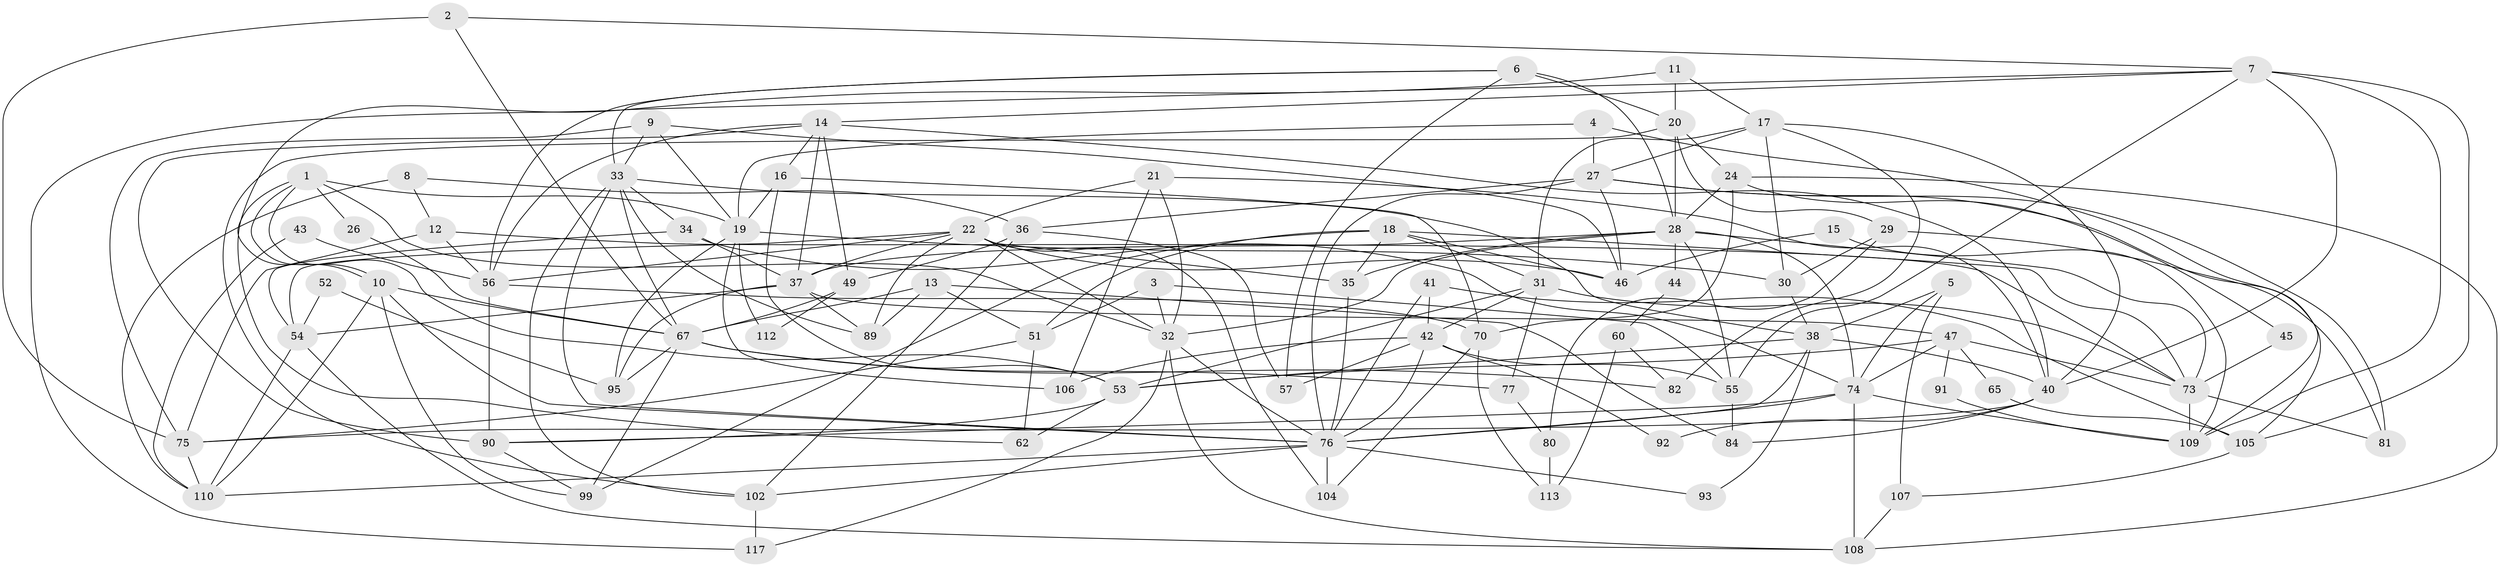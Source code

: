// original degree distribution, {6: 0.08264462809917356, 3: 0.2892561983471074, 5: 0.21487603305785125, 4: 0.256198347107438, 2: 0.11570247933884298, 8: 0.01652892561983471, 7: 0.024793388429752067}
// Generated by graph-tools (version 1.1) at 2025/18/03/04/25 18:18:30]
// undirected, 84 vertices, 201 edges
graph export_dot {
graph [start="1"]
  node [color=gray90,style=filled];
  1;
  2;
  3;
  4;
  5;
  6 [super="+88"];
  7 [super="+96"];
  8;
  9;
  10;
  11;
  12;
  13;
  14 [super="+25"];
  15;
  16;
  17 [super="+39"];
  18 [super="+23"];
  19 [super="+121+69"];
  20 [super="+120"];
  21;
  22 [super="+78"];
  24;
  26;
  27 [super="+48"];
  28 [super="+66+111"];
  29 [super="+64"];
  30;
  31 [super="+50"];
  32;
  33 [super="+71+118"];
  34;
  35;
  36 [super="+58"];
  37 [super="+103+85+59"];
  38;
  40 [super="+63"];
  41;
  42 [super="+100"];
  43;
  44;
  45;
  46;
  47 [super="+101"];
  49;
  51;
  52;
  53 [super="+72"];
  54 [super="+68"];
  55;
  56 [super="+61"];
  57;
  60;
  62;
  65;
  67 [super="+83"];
  70;
  73 [super="+86+114"];
  74 [super="+87"];
  75 [super="+116"];
  76 [super="+94"];
  77;
  80;
  81;
  82;
  84;
  89;
  90;
  91;
  92;
  93;
  95;
  99;
  102;
  104;
  105 [super="+119"];
  106;
  107;
  108;
  109;
  110;
  112;
  113;
  117;
  1 -- 32;
  1 -- 10;
  1 -- 10;
  1 -- 26;
  1 -- 53;
  1 -- 19;
  2 -- 75;
  2 -- 67;
  2 -- 7;
  3 -- 32;
  3 -- 55;
  3 -- 51;
  4 -- 27;
  4 -- 109;
  4 -- 19;
  5 -- 38;
  5 -- 74;
  5 -- 107;
  6 -- 20;
  6 -- 33;
  6 -- 56;
  6 -- 57;
  6 -- 28;
  7 -- 14;
  7 -- 117;
  7 -- 55;
  7 -- 105;
  7 -- 40;
  7 -- 109;
  8 -- 12;
  8 -- 110;
  8 -- 36;
  9 -- 75;
  9 -- 46;
  9 -- 33;
  9 -- 19;
  10 -- 76;
  10 -- 67;
  10 -- 99;
  10 -- 110;
  11 -- 20;
  11 -- 62;
  11 -- 17;
  12 -- 75;
  12 -- 56;
  12 -- 73;
  13 -- 89;
  13 -- 51;
  13 -- 84;
  13 -- 67;
  14 -- 90;
  14 -- 40;
  14 -- 16;
  14 -- 56;
  14 -- 49;
  14 -- 37 [weight=2];
  15 -- 109;
  15 -- 46;
  16 -- 70;
  16 -- 19;
  16 -- 53;
  17 -- 27;
  17 -- 82;
  17 -- 30;
  17 -- 40;
  17 -- 31;
  18 -- 51;
  18 -- 99;
  18 -- 31;
  18 -- 73;
  18 -- 35;
  18 -- 46;
  19 -- 95;
  19 -- 106;
  19 -- 112;
  19 -- 30;
  20 -- 28;
  20 -- 24;
  20 -- 102;
  20 -- 29;
  21 -- 32;
  21 -- 106;
  21 -- 40;
  21 -- 22;
  22 -- 89;
  22 -- 104;
  22 -- 32;
  22 -- 35;
  22 -- 37;
  22 -- 46;
  22 -- 54;
  22 -- 56;
  24 -- 108;
  24 -- 45;
  24 -- 70;
  24 -- 28;
  26 -- 67;
  27 -- 36;
  27 -- 81;
  27 -- 105;
  27 -- 76;
  27 -- 46;
  28 -- 32;
  28 -- 35;
  28 -- 37;
  28 -- 55;
  28 -- 73;
  28 -- 74 [weight=2];
  28 -- 44;
  29 -- 30;
  29 -- 80 [weight=2];
  29 -- 81;
  30 -- 38;
  31 -- 42;
  31 -- 53;
  31 -- 73;
  31 -- 77;
  32 -- 108;
  32 -- 117;
  32 -- 76;
  33 -- 102;
  33 -- 76 [weight=2];
  33 -- 34;
  33 -- 89;
  33 -- 38;
  33 -- 67;
  34 -- 54;
  34 -- 74;
  34 -- 37;
  35 -- 76;
  36 -- 49;
  36 -- 57;
  36 -- 102;
  37 -- 89;
  37 -- 95;
  37 -- 54;
  37 -- 47;
  38 -- 53;
  38 -- 93;
  38 -- 76;
  38 -- 40;
  40 -- 84;
  40 -- 92;
  40 -- 75;
  41 -- 76;
  41 -- 105;
  41 -- 42;
  42 -- 55;
  42 -- 106;
  42 -- 92;
  42 -- 57;
  42 -- 76;
  43 -- 110;
  43 -- 56;
  44 -- 60;
  45 -- 73;
  47 -- 91;
  47 -- 65;
  47 -- 74;
  47 -- 73;
  47 -- 53;
  49 -- 67;
  49 -- 112;
  51 -- 62;
  51 -- 75;
  52 -- 95;
  52 -- 54;
  53 -- 90;
  53 -- 62;
  54 -- 108;
  54 -- 110;
  55 -- 84;
  56 -- 70;
  56 -- 90;
  60 -- 113;
  60 -- 82;
  65 -- 105;
  67 -- 77;
  67 -- 95;
  67 -- 82;
  67 -- 99;
  70 -- 104;
  70 -- 113;
  73 -- 109;
  73 -- 81;
  74 -- 109;
  74 -- 90;
  74 -- 108;
  74 -- 76;
  75 -- 110;
  76 -- 102;
  76 -- 104;
  76 -- 93;
  76 -- 110;
  77 -- 80;
  80 -- 113;
  90 -- 99;
  91 -- 109;
  102 -- 117;
  105 -- 107;
  107 -- 108;
}
